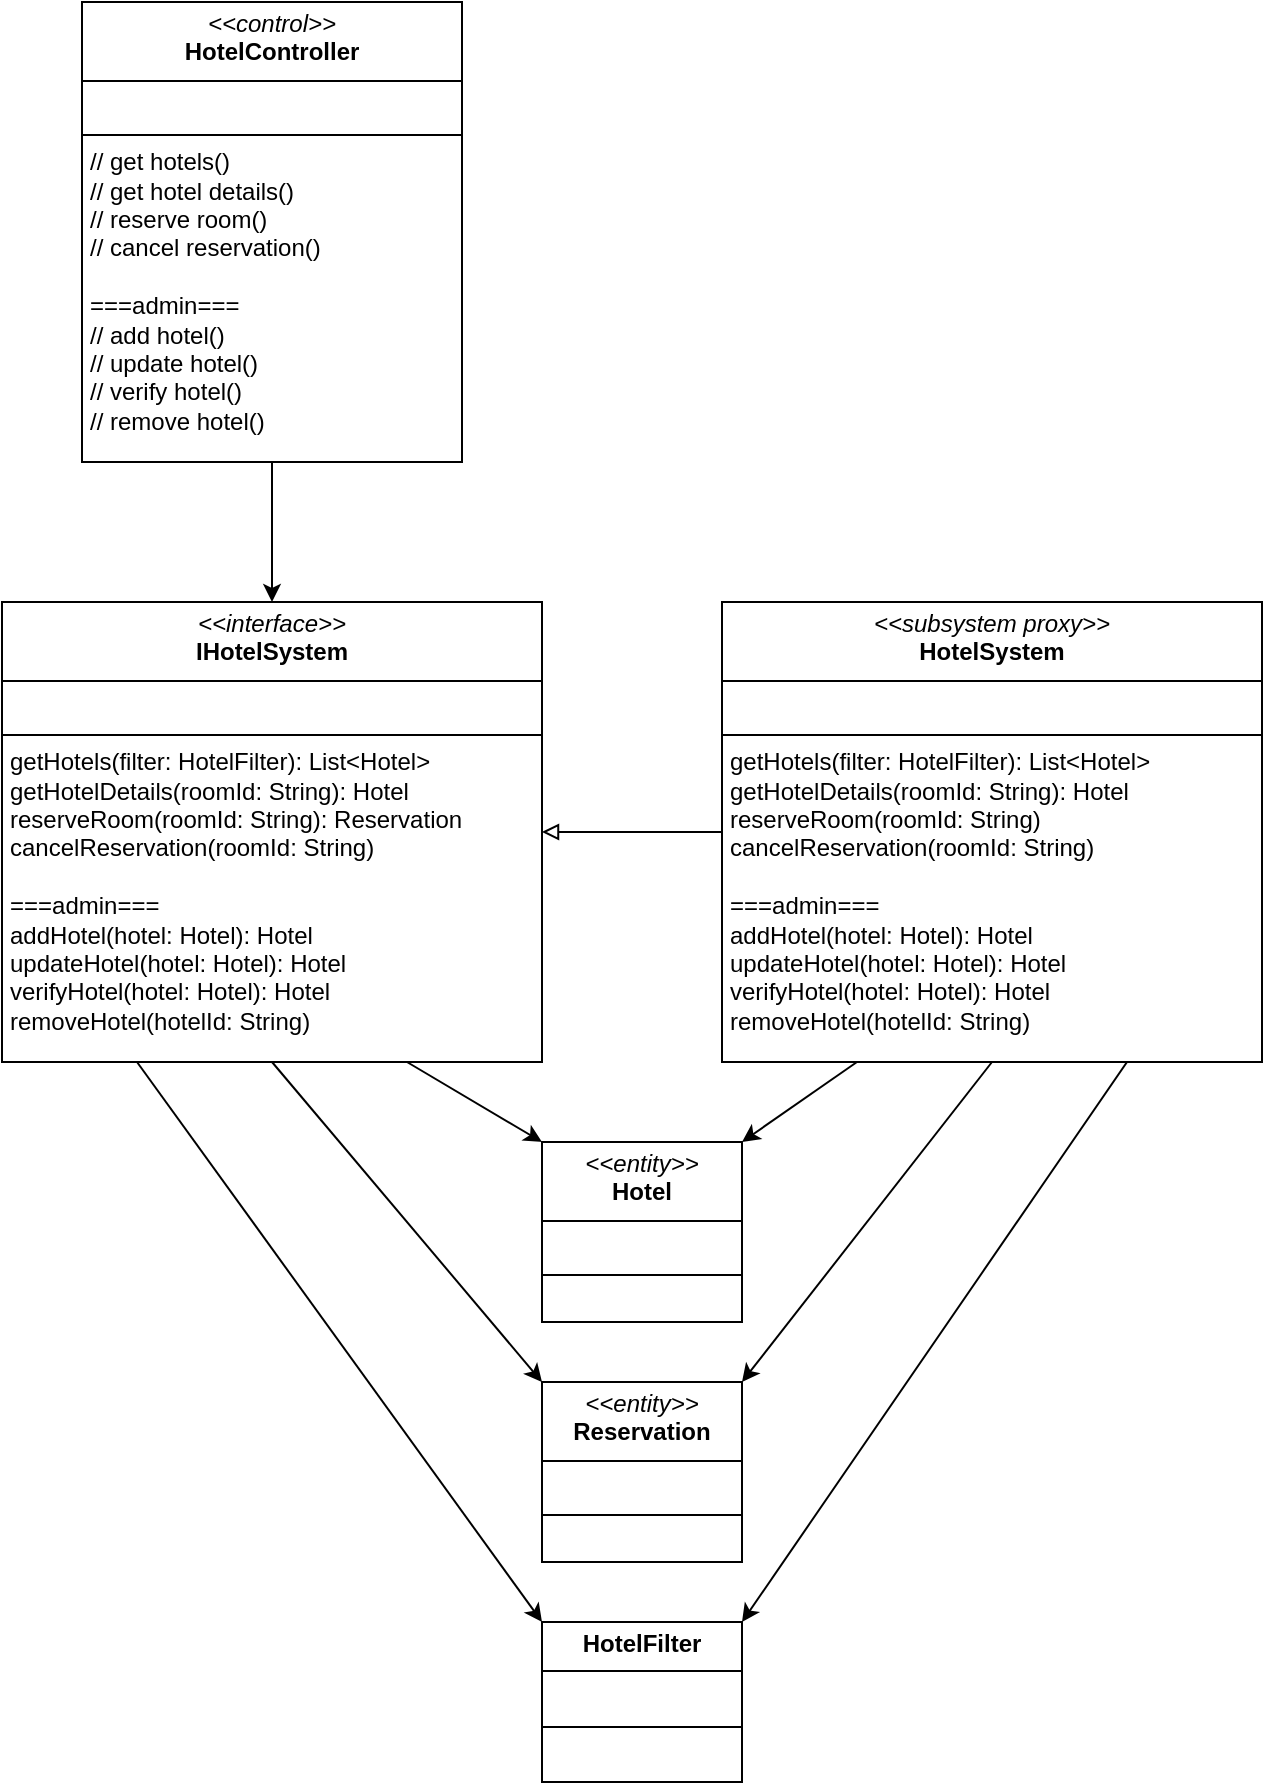 <mxfile version="24.2.5" type="github">
  <diagram name="Page-1" id="BaWRDT3wFd-gxc4IkWzq">
    <mxGraphModel dx="1434" dy="754" grid="1" gridSize="10" guides="1" tooltips="1" connect="1" arrows="1" fold="1" page="1" pageScale="1" pageWidth="850" pageHeight="1100" math="0" shadow="0">
      <root>
        <mxCell id="0" />
        <mxCell id="1" parent="0" />
        <mxCell id="eN9HJLmkQTHA5as59MYL-4" style="edgeStyle=orthogonalEdgeStyle;rounded=0;orthogonalLoop=1;jettySize=auto;html=1;exitX=0.5;exitY=1;exitDx=0;exitDy=0;entryX=0.5;entryY=0;entryDx=0;entryDy=0;" edge="1" parent="1" source="eN9HJLmkQTHA5as59MYL-1" target="eN9HJLmkQTHA5as59MYL-3">
          <mxGeometry relative="1" as="geometry" />
        </mxCell>
        <mxCell id="eN9HJLmkQTHA5as59MYL-1" value="&lt;p style=&quot;margin:0px;margin-top:4px;text-align:center;&quot;&gt;&lt;i&gt;&amp;lt;&amp;lt;control&amp;gt;&amp;gt;&lt;/i&gt;&lt;br&gt;&lt;b&gt;HotelController&lt;/b&gt;&lt;/p&gt;&lt;hr size=&quot;1&quot; style=&quot;border-style:solid;&quot;&gt;&lt;p style=&quot;margin:0px;margin-left:4px;&quot;&gt;&lt;br&gt;&lt;/p&gt;&lt;hr size=&quot;1&quot; style=&quot;border-style:solid;&quot;&gt;&lt;p style=&quot;margin:0px;margin-left:4px;&quot;&gt;// get hotels()&lt;/p&gt;&lt;p style=&quot;margin:0px;margin-left:4px;&quot;&gt;// get hotel details()&lt;/p&gt;&lt;p style=&quot;margin:0px;margin-left:4px;&quot;&gt;// reserve room()&lt;/p&gt;&lt;p style=&quot;margin:0px;margin-left:4px;&quot;&gt;// cancel reservation()&lt;/p&gt;&lt;p style=&quot;margin:0px;margin-left:4px;&quot;&gt;&lt;br&gt;&lt;/p&gt;&lt;p style=&quot;margin:0px;margin-left:4px;&quot;&gt;===admin===&lt;/p&gt;&lt;p style=&quot;margin:0px;margin-left:4px;&quot;&gt;// add hotel()&lt;/p&gt;&lt;p style=&quot;margin:0px;margin-left:4px;&quot;&gt;// update hotel()&lt;/p&gt;&lt;p style=&quot;margin:0px;margin-left:4px;&quot;&gt;// verify hotel()&lt;/p&gt;&lt;p style=&quot;margin:0px;margin-left:4px;&quot;&gt;// remove hotel()&lt;/p&gt;" style="verticalAlign=top;align=left;overflow=fill;html=1;whiteSpace=wrap;" vertex="1" parent="1">
          <mxGeometry x="160" width="190" height="230" as="geometry" />
        </mxCell>
        <mxCell id="eN9HJLmkQTHA5as59MYL-10" style="rounded=0;orthogonalLoop=1;jettySize=auto;html=1;exitX=0.75;exitY=1;exitDx=0;exitDy=0;entryX=0;entryY=0;entryDx=0;entryDy=0;" edge="1" parent="1" source="eN9HJLmkQTHA5as59MYL-3" target="eN9HJLmkQTHA5as59MYL-7">
          <mxGeometry relative="1" as="geometry" />
        </mxCell>
        <mxCell id="eN9HJLmkQTHA5as59MYL-12" style="rounded=0;orthogonalLoop=1;jettySize=auto;html=1;exitX=0.5;exitY=1;exitDx=0;exitDy=0;entryX=0;entryY=0;entryDx=0;entryDy=0;" edge="1" parent="1" source="eN9HJLmkQTHA5as59MYL-3" target="eN9HJLmkQTHA5as59MYL-9">
          <mxGeometry relative="1" as="geometry" />
        </mxCell>
        <mxCell id="eN9HJLmkQTHA5as59MYL-14" style="rounded=0;orthogonalLoop=1;jettySize=auto;html=1;exitX=0.25;exitY=1;exitDx=0;exitDy=0;entryX=0;entryY=0;entryDx=0;entryDy=0;" edge="1" parent="1" source="eN9HJLmkQTHA5as59MYL-3" target="eN9HJLmkQTHA5as59MYL-8">
          <mxGeometry relative="1" as="geometry" />
        </mxCell>
        <mxCell id="eN9HJLmkQTHA5as59MYL-3" value="&lt;p style=&quot;margin:0px;margin-top:4px;text-align:center;&quot;&gt;&lt;i&gt;&lt;span id=&quot;selected_text&quot;&gt;&lt;/span&gt;&lt;span id=&quot;selected_text&quot;&gt;&lt;/span&gt;&lt;span id=&quot;selected_text&quot;&gt;&lt;/span&gt;&lt;span id=&quot;selected_text&quot;&gt;&lt;/span&gt;&amp;lt;&amp;lt;interface&amp;gt;&amp;gt;&lt;/i&gt;&lt;br&gt;&lt;b&gt;IHotelSystem&lt;/b&gt;&lt;/p&gt;&lt;hr size=&quot;1&quot; style=&quot;border-style:solid;&quot;&gt;&lt;p style=&quot;margin:0px;margin-left:4px;&quot;&gt;&lt;br&gt;&lt;/p&gt;&lt;hr size=&quot;1&quot; style=&quot;border-style:solid;&quot;&gt;&lt;p style=&quot;margin:0px;margin-left:4px;&quot;&gt;getHotels(filter: HotelFilter): List&amp;lt;Hotel&amp;gt;&lt;/p&gt;&lt;p style=&quot;margin:0px;margin-left:4px;&quot;&gt;getHotelDetails(roomId: String): Hotel&lt;/p&gt;&lt;p style=&quot;margin:0px;margin-left:4px;&quot;&gt;reserveRoom(roomId: String): Reservation&lt;/p&gt;&lt;p style=&quot;margin:0px;margin-left:4px;&quot;&gt;cancelReservation(roomId: String)&lt;/p&gt;&lt;p style=&quot;margin:0px;margin-left:4px;&quot;&gt;&lt;br&gt;&lt;/p&gt;&lt;p style=&quot;margin:0px;margin-left:4px;&quot;&gt;===admin===&lt;/p&gt;&lt;p style=&quot;margin:0px;margin-left:4px;&quot;&gt;addHotel(hotel: Hotel): Hotel&lt;/p&gt;&lt;p style=&quot;margin:0px;margin-left:4px;&quot;&gt;updateHotel(hotel: Hotel): Hotel&lt;/p&gt;&lt;p style=&quot;margin:0px;margin-left:4px;&quot;&gt;verifyHotel(hotel: Hotel): Hotel&lt;/p&gt;&lt;p style=&quot;margin:0px;margin-left:4px;&quot;&gt;removeHotel(hotelId: String)&lt;/p&gt;" style="verticalAlign=top;align=left;overflow=fill;html=1;whiteSpace=wrap;" vertex="1" parent="1">
          <mxGeometry x="120" y="300" width="270" height="230" as="geometry" />
        </mxCell>
        <mxCell id="eN9HJLmkQTHA5as59MYL-6" style="edgeStyle=orthogonalEdgeStyle;rounded=0;orthogonalLoop=1;jettySize=auto;html=1;exitX=0;exitY=0.5;exitDx=0;exitDy=0;entryX=1;entryY=0.5;entryDx=0;entryDy=0;endArrow=block;endFill=0;strokeWidth=1;" edge="1" parent="1" source="eN9HJLmkQTHA5as59MYL-5" target="eN9HJLmkQTHA5as59MYL-3">
          <mxGeometry relative="1" as="geometry" />
        </mxCell>
        <mxCell id="eN9HJLmkQTHA5as59MYL-11" style="rounded=0;orthogonalLoop=1;jettySize=auto;html=1;exitX=0.25;exitY=1;exitDx=0;exitDy=0;entryX=1;entryY=0;entryDx=0;entryDy=0;" edge="1" parent="1" source="eN9HJLmkQTHA5as59MYL-5" target="eN9HJLmkQTHA5as59MYL-7">
          <mxGeometry relative="1" as="geometry" />
        </mxCell>
        <mxCell id="eN9HJLmkQTHA5as59MYL-13" style="rounded=0;orthogonalLoop=1;jettySize=auto;html=1;exitX=0.5;exitY=1;exitDx=0;exitDy=0;entryX=1;entryY=0;entryDx=0;entryDy=0;" edge="1" parent="1" source="eN9HJLmkQTHA5as59MYL-5" target="eN9HJLmkQTHA5as59MYL-9">
          <mxGeometry relative="1" as="geometry" />
        </mxCell>
        <mxCell id="eN9HJLmkQTHA5as59MYL-15" style="rounded=0;orthogonalLoop=1;jettySize=auto;html=1;exitX=0.75;exitY=1;exitDx=0;exitDy=0;entryX=1;entryY=0;entryDx=0;entryDy=0;" edge="1" parent="1" source="eN9HJLmkQTHA5as59MYL-5" target="eN9HJLmkQTHA5as59MYL-8">
          <mxGeometry relative="1" as="geometry" />
        </mxCell>
        <mxCell id="eN9HJLmkQTHA5as59MYL-5" value="&lt;p style=&quot;margin:0px;margin-top:4px;text-align:center;&quot;&gt;&lt;i&gt;&amp;lt;&amp;lt;subsystem proxy&amp;gt;&amp;gt;&lt;/i&gt;&lt;br&gt;&lt;b&gt;&lt;span id=&quot;selected_text&quot;&gt;&lt;/span&gt;HotelSystem&lt;/b&gt;&lt;/p&gt;&lt;hr size=&quot;1&quot; style=&quot;border-style:solid;&quot;&gt;&lt;p style=&quot;margin:0px;margin-left:4px;&quot;&gt;&lt;br&gt;&lt;/p&gt;&lt;hr size=&quot;1&quot; style=&quot;border-style:solid;&quot;&gt;&lt;p style=&quot;margin:0px;margin-left:4px;&quot;&gt;getHotels(filter: HotelFilter): List&amp;lt;Hotel&amp;gt;&lt;/p&gt;&lt;p style=&quot;margin:0px;margin-left:4px;&quot;&gt;getHotelDetails(roomId: String): Hotel&lt;/p&gt;&lt;p style=&quot;margin:0px;margin-left:4px;&quot;&gt;reserveRoom(roomId: String)&lt;/p&gt;&lt;p style=&quot;margin:0px;margin-left:4px;&quot;&gt;cancelReservation(roomId: String)&lt;/p&gt;&lt;p style=&quot;margin:0px;margin-left:4px;&quot;&gt;&lt;br&gt;&lt;/p&gt;&lt;p style=&quot;margin:0px;margin-left:4px;&quot;&gt;===admin===&lt;/p&gt;&lt;p style=&quot;margin:0px;margin-left:4px;&quot;&gt;addHotel(hotel: Hotel): Hotel&lt;/p&gt;&lt;p style=&quot;margin:0px;margin-left:4px;&quot;&gt;updateHotel(hotel: Hotel): Hotel&lt;/p&gt;&lt;p style=&quot;margin:0px;margin-left:4px;&quot;&gt;verifyHotel(hotel: Hotel): Hotel&lt;/p&gt;&lt;p style=&quot;margin:0px;margin-left:4px;&quot;&gt;removeHotel(hotelId: String)&lt;/p&gt;" style="verticalAlign=top;align=left;overflow=fill;html=1;whiteSpace=wrap;" vertex="1" parent="1">
          <mxGeometry x="480" y="300" width="270" height="230" as="geometry" />
        </mxCell>
        <mxCell id="eN9HJLmkQTHA5as59MYL-7" value="&lt;p style=&quot;margin:0px;margin-top:4px;text-align:center;&quot;&gt;&lt;i&gt;&amp;lt;&amp;lt;entity&amp;gt;&amp;gt;&lt;/i&gt;&lt;br&gt;&lt;b&gt;Hotel&lt;/b&gt;&lt;/p&gt;&lt;hr size=&quot;1&quot; style=&quot;border-style:solid;&quot;&gt;&lt;p style=&quot;margin:0px;margin-left:4px;&quot;&gt;&lt;br&gt;&lt;/p&gt;&lt;hr size=&quot;1&quot; style=&quot;border-style:solid;&quot;&gt;&lt;p style=&quot;margin:0px;margin-left:4px;&quot;&gt;&lt;br&gt;&lt;/p&gt;" style="verticalAlign=top;align=left;overflow=fill;html=1;whiteSpace=wrap;" vertex="1" parent="1">
          <mxGeometry x="390" y="570" width="100" height="90" as="geometry" />
        </mxCell>
        <mxCell id="eN9HJLmkQTHA5as59MYL-8" value="&lt;p style=&quot;margin:0px;margin-top:4px;text-align:center;&quot;&gt;&lt;b&gt;&lt;span id=&quot;selected_text&quot;&gt;&lt;/span&gt;HotelFilter&lt;/b&gt;&lt;/p&gt;&lt;hr size=&quot;1&quot; style=&quot;border-style:solid;&quot;&gt;&lt;p style=&quot;margin:0px;margin-left:4px;&quot;&gt;&lt;br&gt;&lt;/p&gt;&lt;hr size=&quot;1&quot; style=&quot;border-style:solid;&quot;&gt;&lt;p style=&quot;margin:0px;margin-left:4px;&quot;&gt;&lt;br&gt;&lt;/p&gt;" style="verticalAlign=top;align=left;overflow=fill;html=1;whiteSpace=wrap;" vertex="1" parent="1">
          <mxGeometry x="390" y="810" width="100" height="80" as="geometry" />
        </mxCell>
        <mxCell id="eN9HJLmkQTHA5as59MYL-9" value="&lt;p style=&quot;margin:0px;margin-top:4px;text-align:center;&quot;&gt;&lt;i&gt;&amp;lt;&amp;lt;entity&amp;gt;&amp;gt;&lt;/i&gt;&lt;br&gt;&lt;b&gt;&lt;span id=&quot;selected_text&quot;&gt;&lt;/span&gt;Reservation&lt;/b&gt;&lt;/p&gt;&lt;hr size=&quot;1&quot; style=&quot;border-style:solid;&quot;&gt;&lt;p style=&quot;margin:0px;margin-left:4px;&quot;&gt;&lt;br&gt;&lt;/p&gt;&lt;hr size=&quot;1&quot; style=&quot;border-style:solid;&quot;&gt;&lt;p style=&quot;margin:0px;margin-left:4px;&quot;&gt;&lt;br&gt;&lt;/p&gt;" style="verticalAlign=top;align=left;overflow=fill;html=1;whiteSpace=wrap;" vertex="1" parent="1">
          <mxGeometry x="390" y="690" width="100" height="90" as="geometry" />
        </mxCell>
      </root>
    </mxGraphModel>
  </diagram>
</mxfile>
